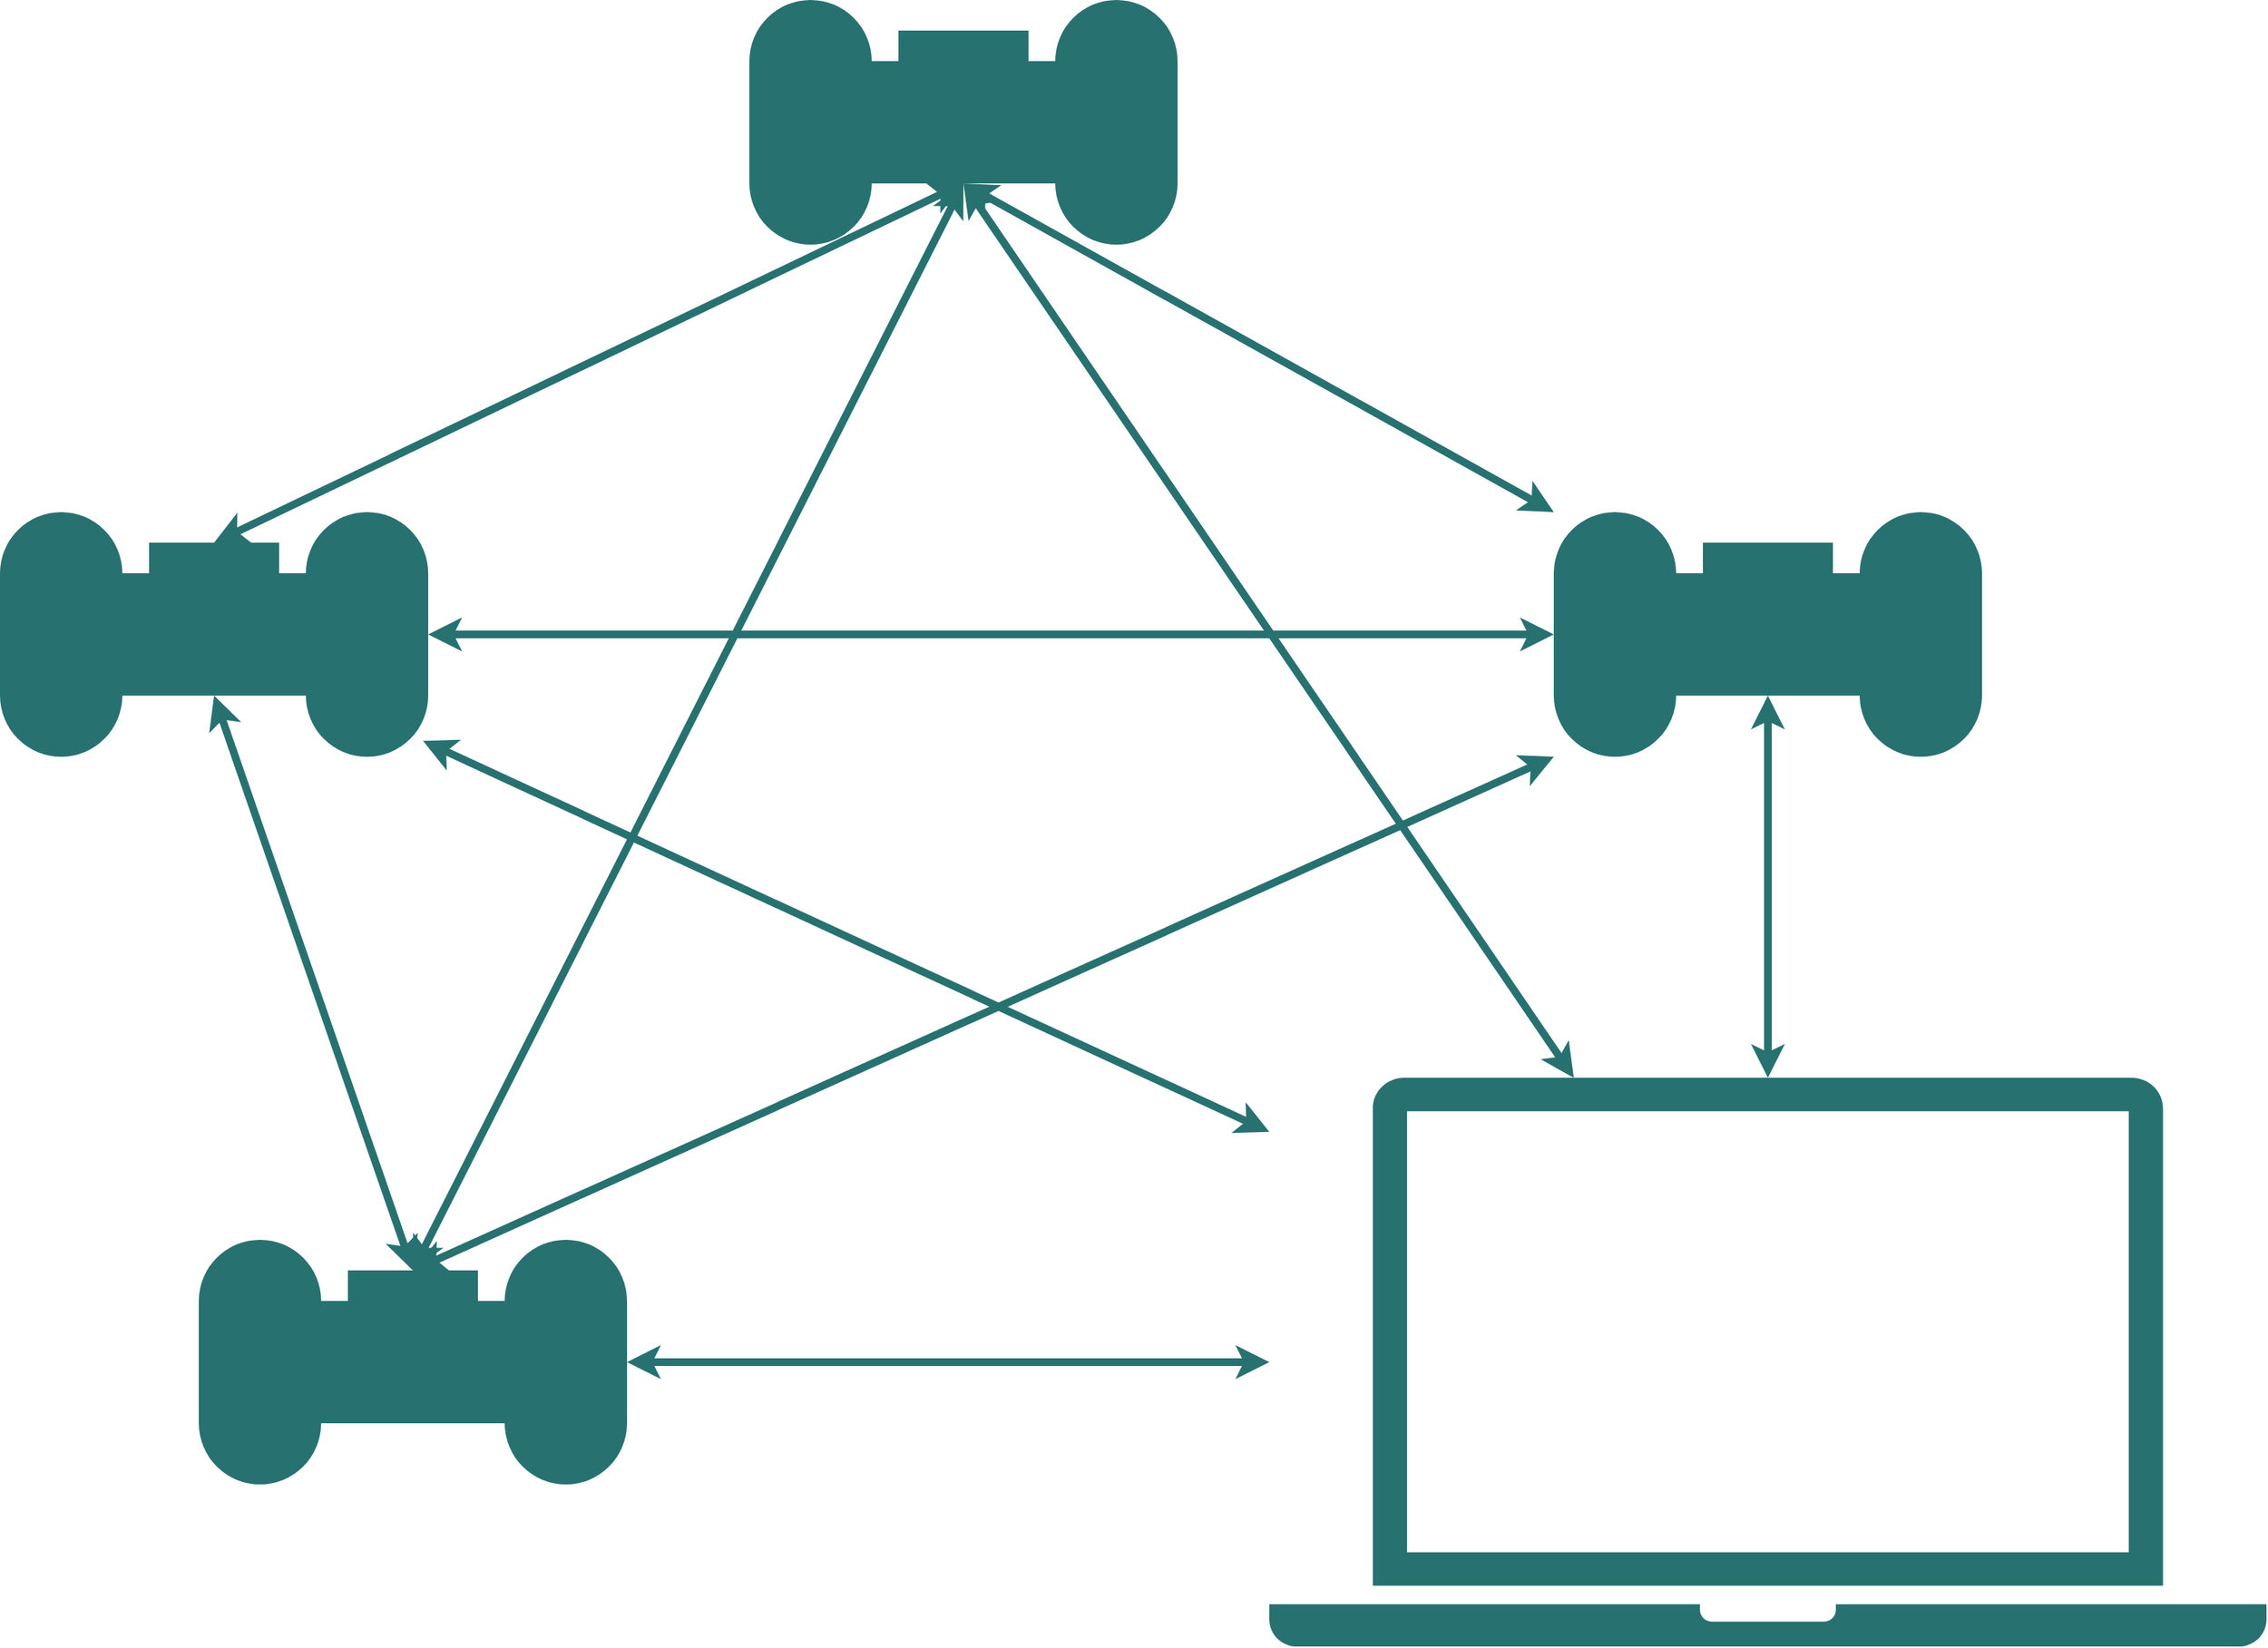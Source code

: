 <mxfile version="21.3.8" type="github">
  <diagram name="Page-1" id="c37626ed-c26b-45fb-9056-f9ebc6bb27b6">
    <mxGraphModel dx="2333" dy="1196" grid="1" gridSize="10" guides="1" tooltips="1" connect="1" arrows="1" fold="1" page="1" pageScale="1" pageWidth="1100" pageHeight="850" background="none" math="0" shadow="0">
      <root>
        <mxCell id="0" />
        <mxCell id="1" parent="0" />
        <mxCell id="lNO6-AL4-iL3AVNLIPHH-6" value="" style="group" parent="1" vertex="1" connectable="0">
          <mxGeometry x="290" y="600" width="280" height="160" as="geometry" />
        </mxCell>
        <mxCell id="lNO6-AL4-iL3AVNLIPHH-2" value="" style="rounded=0;whiteSpace=wrap;html=1;strokeColor=none;fillColor=#287171;fillStyle=solid;" parent="lNO6-AL4-iL3AVNLIPHH-6" vertex="1">
          <mxGeometry x="80" y="40" width="120" height="80" as="geometry" />
        </mxCell>
        <mxCell id="lNO6-AL4-iL3AVNLIPHH-3" value="" style="rounded=1;whiteSpace=wrap;html=1;arcSize=50;imageHeight=24;rotation=90;strokeColor=none;fillColor=#287171;" parent="lNO6-AL4-iL3AVNLIPHH-6" vertex="1">
          <mxGeometry x="-40" y="40" width="160" height="80" as="geometry" />
        </mxCell>
        <mxCell id="lNO6-AL4-iL3AVNLIPHH-4" value="" style="rounded=1;whiteSpace=wrap;html=1;arcSize=50;imageHeight=24;rotation=90;strokeColor=none;fillColor=#287171;" parent="lNO6-AL4-iL3AVNLIPHH-6" vertex="1">
          <mxGeometry x="160" y="40" width="160" height="80" as="geometry" />
        </mxCell>
        <mxCell id="lNO6-AL4-iL3AVNLIPHH-5" value="" style="rounded=0;whiteSpace=wrap;html=1;fillColor=#287171;strokeColor=none;" parent="lNO6-AL4-iL3AVNLIPHH-6" vertex="1">
          <mxGeometry x="97.5" y="20" width="85" height="20" as="geometry" />
        </mxCell>
        <mxCell id="lNO6-AL4-iL3AVNLIPHH-7" value="" style="group" parent="1" vertex="1" connectable="0">
          <mxGeometry x="420" y="1076" width="280" height="160" as="geometry" />
        </mxCell>
        <mxCell id="lNO6-AL4-iL3AVNLIPHH-8" value="" style="rounded=0;whiteSpace=wrap;html=1;strokeColor=none;fillColor=#287171;fillStyle=solid;" parent="lNO6-AL4-iL3AVNLIPHH-7" vertex="1">
          <mxGeometry x="80" y="40" width="120" height="80" as="geometry" />
        </mxCell>
        <mxCell id="lNO6-AL4-iL3AVNLIPHH-9" value="" style="rounded=1;whiteSpace=wrap;html=1;arcSize=50;imageHeight=24;rotation=90;strokeColor=none;fillColor=#287171;" parent="lNO6-AL4-iL3AVNLIPHH-7" vertex="1">
          <mxGeometry x="-40" y="40" width="160" height="80" as="geometry" />
        </mxCell>
        <mxCell id="lNO6-AL4-iL3AVNLIPHH-10" value="" style="rounded=1;whiteSpace=wrap;html=1;arcSize=50;imageHeight=24;rotation=90;strokeColor=none;fillColor=#287171;" parent="lNO6-AL4-iL3AVNLIPHH-7" vertex="1">
          <mxGeometry x="160" y="40" width="160" height="80" as="geometry" />
        </mxCell>
        <mxCell id="lNO6-AL4-iL3AVNLIPHH-11" value="" style="rounded=0;whiteSpace=wrap;html=1;fillColor=#287171;strokeColor=none;" parent="lNO6-AL4-iL3AVNLIPHH-7" vertex="1">
          <mxGeometry x="97.5" y="20" width="85" height="20" as="geometry" />
        </mxCell>
        <mxCell id="lNO6-AL4-iL3AVNLIPHH-12" value="" style="group" parent="1" vertex="1" connectable="0">
          <mxGeometry x="780" y="265" width="280" height="160" as="geometry" />
        </mxCell>
        <mxCell id="lNO6-AL4-iL3AVNLIPHH-13" value="" style="rounded=0;whiteSpace=wrap;html=1;strokeColor=none;fillColor=#287171;fillStyle=solid;" parent="lNO6-AL4-iL3AVNLIPHH-12" vertex="1">
          <mxGeometry x="80" y="40" width="120" height="80" as="geometry" />
        </mxCell>
        <mxCell id="lNO6-AL4-iL3AVNLIPHH-14" value="" style="rounded=1;whiteSpace=wrap;html=1;arcSize=50;imageHeight=24;rotation=90;strokeColor=none;fillColor=#287171;" parent="lNO6-AL4-iL3AVNLIPHH-12" vertex="1">
          <mxGeometry x="-40" y="40" width="160" height="80" as="geometry" />
        </mxCell>
        <mxCell id="lNO6-AL4-iL3AVNLIPHH-15" value="" style="rounded=1;whiteSpace=wrap;html=1;arcSize=50;imageHeight=24;rotation=90;strokeColor=none;fillColor=#287171;" parent="lNO6-AL4-iL3AVNLIPHH-12" vertex="1">
          <mxGeometry x="160" y="40" width="160" height="80" as="geometry" />
        </mxCell>
        <mxCell id="lNO6-AL4-iL3AVNLIPHH-16" value="" style="rounded=0;whiteSpace=wrap;html=1;fillColor=#287171;strokeColor=none;" parent="lNO6-AL4-iL3AVNLIPHH-12" vertex="1">
          <mxGeometry x="97.5" y="20" width="85" height="20" as="geometry" />
        </mxCell>
        <mxCell id="lNO6-AL4-iL3AVNLIPHH-18" value="" style="group;movable=1;resizable=1;rotatable=1;deletable=1;editable=1;locked=0;connectable=1;" parent="1" vertex="1" connectable="0">
          <mxGeometry x="1306" y="600" width="280" height="160" as="geometry" />
        </mxCell>
        <mxCell id="lNO6-AL4-iL3AVNLIPHH-19" value="" style="rounded=0;whiteSpace=wrap;html=1;strokeColor=none;fillColor=#287171;fillStyle=solid;" parent="lNO6-AL4-iL3AVNLIPHH-18" vertex="1">
          <mxGeometry x="80" y="40" width="120" height="80" as="geometry" />
        </mxCell>
        <mxCell id="lNO6-AL4-iL3AVNLIPHH-20" value="" style="rounded=1;whiteSpace=wrap;html=1;arcSize=50;imageHeight=24;rotation=90;strokeColor=none;fillColor=#287171;" parent="lNO6-AL4-iL3AVNLIPHH-18" vertex="1">
          <mxGeometry x="-40" y="40" width="160" height="80" as="geometry" />
        </mxCell>
        <mxCell id="lNO6-AL4-iL3AVNLIPHH-21" value="" style="rounded=1;whiteSpace=wrap;html=1;arcSize=50;imageHeight=24;rotation=90;strokeColor=none;fillColor=#287171;" parent="lNO6-AL4-iL3AVNLIPHH-18" vertex="1">
          <mxGeometry x="160" y="40" width="160" height="80" as="geometry" />
        </mxCell>
        <mxCell id="lNO6-AL4-iL3AVNLIPHH-22" value="" style="rounded=0;whiteSpace=wrap;html=1;fillColor=#287171;strokeColor=none;" parent="lNO6-AL4-iL3AVNLIPHH-18" vertex="1">
          <mxGeometry x="97.5" y="20" width="85" height="20" as="geometry" />
        </mxCell>
        <mxCell id="lNO6-AL4-iL3AVNLIPHH-28" value="" style="sketch=0;pointerEvents=1;shadow=0;dashed=0;html=1;strokeColor=none;fillColor=#287171;labelPosition=center;verticalLabelPosition=bottom;verticalAlign=top;align=center;outlineConnect=0;shape=mxgraph.veeam2.laptop;" parent="1" vertex="1">
          <mxGeometry x="1120" y="970" width="652" height="372" as="geometry" />
        </mxCell>
        <mxCell id="lNO6-AL4-iL3AVNLIPHH-29" value="" style="endArrow=classic;startArrow=classic;html=1;rounded=0;strokeWidth=5;entryX=1;entryY=1;entryDx=0;entryDy=0;exitX=0.5;exitY=0;exitDx=0;exitDy=0;strokeColor=#287171;" parent="1" source="lNO6-AL4-iL3AVNLIPHH-11" target="lNO6-AL4-iL3AVNLIPHH-20" edge="1">
          <mxGeometry width="50" height="50" relative="1" as="geometry">
            <mxPoint x="550" y="1100" as="sourcePoint" />
            <mxPoint x="1360" y="670" as="targetPoint" />
          </mxGeometry>
        </mxCell>
        <mxCell id="lNO6-AL4-iL3AVNLIPHH-30" value="" style="endArrow=classic;startArrow=classic;html=1;rounded=0;strokeWidth=5;entryX=0.5;entryY=1;entryDx=0;entryDy=0;exitX=0.5;exitY=0;exitDx=0;exitDy=0;strokeColor=#287171;" parent="1" source="lNO6-AL4-iL3AVNLIPHH-11" target="lNO6-AL4-iL3AVNLIPHH-2" edge="1">
          <mxGeometry width="50" height="50" relative="1" as="geometry">
            <mxPoint x="520" y="1100" as="sourcePoint" />
            <mxPoint x="410" y="760" as="targetPoint" />
          </mxGeometry>
        </mxCell>
        <mxCell id="lNO6-AL4-iL3AVNLIPHH-31" value="" style="endArrow=classic;startArrow=classic;html=1;rounded=0;strokeWidth=5;entryX=0.5;entryY=0;entryDx=0;entryDy=0;exitX=0.5;exitY=1;exitDx=0;exitDy=0;strokeColor=#287171;" parent="1" source="lNO6-AL4-iL3AVNLIPHH-13" target="lNO6-AL4-iL3AVNLIPHH-5" edge="1">
          <mxGeometry width="50" height="50" relative="1" as="geometry">
            <mxPoint x="900" y="430" as="sourcePoint" />
            <mxPoint x="420" y="560" as="targetPoint" />
          </mxGeometry>
        </mxCell>
        <mxCell id="lNO6-AL4-iL3AVNLIPHH-32" value="" style="endArrow=classic;startArrow=classic;html=1;rounded=0;strokeWidth=5;exitX=0.5;exitY=1;exitDx=0;exitDy=0;entryX=0.5;entryY=0;entryDx=0;entryDy=0;strokeColor=#287171;" parent="1" source="lNO6-AL4-iL3AVNLIPHH-13" target="lNO6-AL4-iL3AVNLIPHH-11" edge="1">
          <mxGeometry width="50" height="50" relative="1" as="geometry">
            <mxPoint x="910" y="440" as="sourcePoint" />
            <mxPoint x="530" y="1100" as="targetPoint" />
          </mxGeometry>
        </mxCell>
        <mxCell id="lNO6-AL4-iL3AVNLIPHH-33" value="" style="endArrow=classic;startArrow=classic;html=1;rounded=0;strokeWidth=5;entryX=0.5;entryY=0;entryDx=0;entryDy=0;strokeColor=#287171;" parent="1" source="lNO6-AL4-iL3AVNLIPHH-28" target="lNO6-AL4-iL3AVNLIPHH-10" edge="1">
          <mxGeometry width="50" height="50" relative="1" as="geometry">
            <mxPoint x="1140" y="1350" as="sourcePoint" />
            <mxPoint x="680" y="1270" as="targetPoint" />
          </mxGeometry>
        </mxCell>
        <mxCell id="lNO6-AL4-iL3AVNLIPHH-34" value="" style="endArrow=classic;startArrow=classic;html=1;rounded=0;strokeWidth=5;entryX=0.5;entryY=1;entryDx=0;entryDy=0;strokeColor=#287171;" parent="1" source="lNO6-AL4-iL3AVNLIPHH-28" target="lNO6-AL4-iL3AVNLIPHH-19" edge="1">
          <mxGeometry width="50" height="50" relative="1" as="geometry">
            <mxPoint x="560" y="1110" as="sourcePoint" />
            <mxPoint x="1546" y="700" as="targetPoint" />
          </mxGeometry>
        </mxCell>
        <mxCell id="lNO6-AL4-iL3AVNLIPHH-36" value="" style="endArrow=classic;startArrow=classic;html=1;rounded=0;strokeWidth=5;entryX=0.5;entryY=1;entryDx=0;entryDy=0;strokeColor=#287171;" parent="1" source="lNO6-AL4-iL3AVNLIPHH-28" target="lNO6-AL4-iL3AVNLIPHH-13" edge="1">
          <mxGeometry width="50" height="50" relative="1" as="geometry">
            <mxPoint x="1260" y="1000" as="sourcePoint" />
            <mxPoint x="910" y="440" as="targetPoint" />
          </mxGeometry>
        </mxCell>
        <mxCell id="lNO6-AL4-iL3AVNLIPHH-37" value="" style="endArrow=classic;startArrow=classic;html=1;rounded=0;strokeWidth=5;exitX=0;exitY=1;exitDx=0;exitDy=0;entryX=0.5;entryY=1;entryDx=0;entryDy=0;strokeColor=#287171;" parent="1" source="lNO6-AL4-iL3AVNLIPHH-20" target="lNO6-AL4-iL3AVNLIPHH-13" edge="1">
          <mxGeometry width="50" height="50" relative="1" as="geometry">
            <mxPoint x="1402" y="1030" as="sourcePoint" />
            <mxPoint x="940" y="430" as="targetPoint" />
          </mxGeometry>
        </mxCell>
        <mxCell id="lNO6-AL4-iL3AVNLIPHH-39" value="" style="endArrow=classic;startArrow=classic;html=1;rounded=0;strokeWidth=5;entryX=0.5;entryY=0;entryDx=0;entryDy=0;exitX=0.5;exitY=1;exitDx=0;exitDy=0;strokeColor=#287171;" parent="1" source="lNO6-AL4-iL3AVNLIPHH-20" target="lNO6-AL4-iL3AVNLIPHH-4" edge="1">
          <mxGeometry width="50" height="50" relative="1" as="geometry">
            <mxPoint x="1402" y="1030" as="sourcePoint" />
            <mxPoint x="920" y="450" as="targetPoint" />
          </mxGeometry>
        </mxCell>
        <mxCell id="lNO6-AL4-iL3AVNLIPHH-41" value="" style="endArrow=classic;startArrow=classic;html=1;rounded=0;strokeWidth=5;entryX=0.935;entryY=0.042;entryDx=0;entryDy=0;entryPerimeter=0;strokeColor=#287171;" parent="1" source="lNO6-AL4-iL3AVNLIPHH-28" target="lNO6-AL4-iL3AVNLIPHH-4" edge="1">
          <mxGeometry width="50" height="50" relative="1" as="geometry">
            <mxPoint x="1430" y="620" as="sourcePoint" />
            <mxPoint x="540" y="630" as="targetPoint" />
          </mxGeometry>
        </mxCell>
      </root>
    </mxGraphModel>
  </diagram>
</mxfile>
